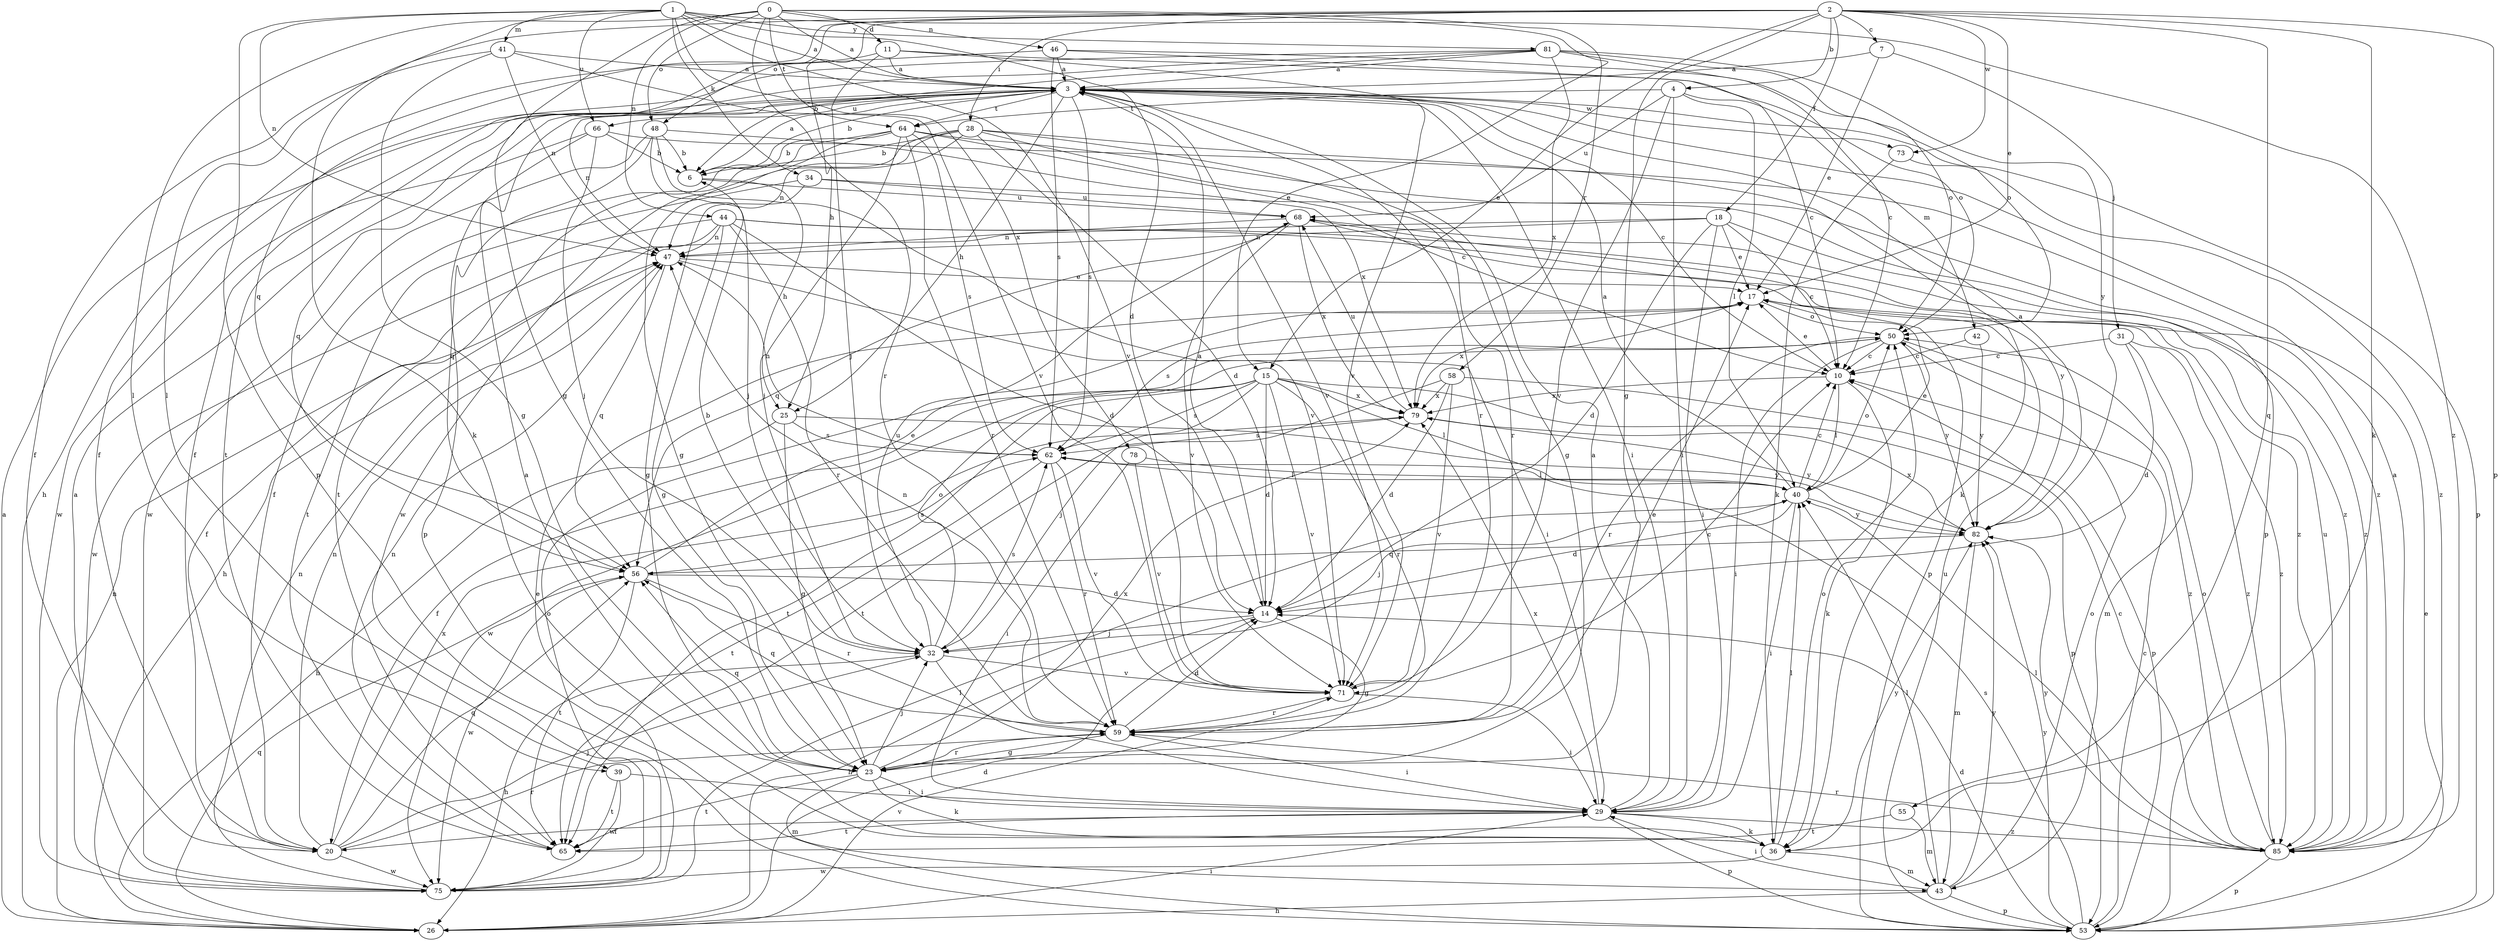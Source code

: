 strict digraph  {
0;
1;
2;
3;
4;
6;
7;
10;
11;
14;
15;
17;
18;
20;
23;
25;
26;
28;
29;
31;
32;
34;
36;
39;
40;
41;
42;
43;
44;
46;
47;
48;
50;
53;
55;
56;
58;
59;
62;
64;
65;
66;
68;
71;
73;
75;
78;
79;
81;
82;
85;
0 -> 3  [label=a];
0 -> 11  [label=d];
0 -> 15  [label=e];
0 -> 23  [label=g];
0 -> 39  [label=l];
0 -> 44  [label=n];
0 -> 46  [label=n];
0 -> 48  [label=o];
0 -> 58  [label=r];
0 -> 59  [label=r];
0 -> 64  [label=t];
1 -> 3  [label=a];
1 -> 14  [label=d];
1 -> 34  [label=k];
1 -> 36  [label=k];
1 -> 41  [label=m];
1 -> 47  [label=n];
1 -> 53  [label=p];
1 -> 66  [label=u];
1 -> 71  [label=v];
1 -> 78  [label=x];
1 -> 81  [label=y];
1 -> 85  [label=z];
2 -> 4  [label=b];
2 -> 7  [label=c];
2 -> 15  [label=e];
2 -> 17  [label=e];
2 -> 18  [label=f];
2 -> 23  [label=g];
2 -> 25  [label=h];
2 -> 28  [label=i];
2 -> 36  [label=k];
2 -> 39  [label=l];
2 -> 48  [label=o];
2 -> 53  [label=p];
2 -> 55  [label=q];
2 -> 56  [label=q];
2 -> 73  [label=w];
3 -> 6  [label=b];
3 -> 10  [label=c];
3 -> 25  [label=h];
3 -> 29  [label=i];
3 -> 47  [label=n];
3 -> 53  [label=p];
3 -> 56  [label=q];
3 -> 59  [label=r];
3 -> 62  [label=s];
3 -> 64  [label=t];
3 -> 66  [label=u];
3 -> 71  [label=v];
3 -> 73  [label=w];
4 -> 29  [label=i];
4 -> 40  [label=l];
4 -> 42  [label=m];
4 -> 64  [label=t];
4 -> 68  [label=u];
4 -> 71  [label=v];
6 -> 3  [label=a];
6 -> 25  [label=h];
6 -> 68  [label=u];
7 -> 3  [label=a];
7 -> 17  [label=e];
7 -> 31  [label=j];
10 -> 17  [label=e];
10 -> 36  [label=k];
10 -> 40  [label=l];
10 -> 79  [label=x];
11 -> 3  [label=a];
11 -> 26  [label=h];
11 -> 32  [label=j];
11 -> 50  [label=o];
11 -> 71  [label=v];
14 -> 3  [label=a];
14 -> 23  [label=g];
14 -> 26  [label=h];
14 -> 32  [label=j];
15 -> 14  [label=d];
15 -> 20  [label=f];
15 -> 32  [label=j];
15 -> 40  [label=l];
15 -> 53  [label=p];
15 -> 59  [label=r];
15 -> 62  [label=s];
15 -> 65  [label=t];
15 -> 71  [label=v];
15 -> 75  [label=w];
15 -> 79  [label=x];
17 -> 50  [label=o];
17 -> 62  [label=s];
17 -> 79  [label=x];
17 -> 85  [label=z];
18 -> 10  [label=c];
18 -> 14  [label=d];
18 -> 17  [label=e];
18 -> 26  [label=h];
18 -> 29  [label=i];
18 -> 47  [label=n];
18 -> 85  [label=z];
20 -> 32  [label=j];
20 -> 47  [label=n];
20 -> 56  [label=q];
20 -> 59  [label=r];
20 -> 75  [label=w];
20 -> 79  [label=x];
23 -> 29  [label=i];
23 -> 32  [label=j];
23 -> 36  [label=k];
23 -> 43  [label=m];
23 -> 56  [label=q];
23 -> 59  [label=r];
23 -> 65  [label=t];
23 -> 79  [label=x];
25 -> 23  [label=g];
25 -> 26  [label=h];
25 -> 62  [label=s];
25 -> 82  [label=y];
26 -> 3  [label=a];
26 -> 14  [label=d];
26 -> 29  [label=i];
26 -> 47  [label=n];
26 -> 56  [label=q];
26 -> 71  [label=v];
28 -> 6  [label=b];
28 -> 14  [label=d];
28 -> 23  [label=g];
28 -> 36  [label=k];
28 -> 47  [label=n];
28 -> 59  [label=r];
28 -> 65  [label=t];
28 -> 75  [label=w];
29 -> 3  [label=a];
29 -> 20  [label=f];
29 -> 36  [label=k];
29 -> 53  [label=p];
29 -> 65  [label=t];
29 -> 79  [label=x];
29 -> 85  [label=z];
31 -> 10  [label=c];
31 -> 14  [label=d];
31 -> 43  [label=m];
31 -> 85  [label=z];
32 -> 6  [label=b];
32 -> 26  [label=h];
32 -> 29  [label=i];
32 -> 50  [label=o];
32 -> 62  [label=s];
32 -> 68  [label=u];
32 -> 71  [label=v];
34 -> 23  [label=g];
34 -> 65  [label=t];
34 -> 68  [label=u];
34 -> 85  [label=z];
36 -> 3  [label=a];
36 -> 40  [label=l];
36 -> 43  [label=m];
36 -> 50  [label=o];
36 -> 75  [label=w];
36 -> 82  [label=y];
39 -> 29  [label=i];
39 -> 65  [label=t];
39 -> 75  [label=w];
40 -> 3  [label=a];
40 -> 10  [label=c];
40 -> 14  [label=d];
40 -> 17  [label=e];
40 -> 29  [label=i];
40 -> 32  [label=j];
40 -> 50  [label=o];
40 -> 82  [label=y];
41 -> 3  [label=a];
41 -> 20  [label=f];
41 -> 23  [label=g];
41 -> 47  [label=n];
41 -> 71  [label=v];
42 -> 10  [label=c];
42 -> 82  [label=y];
43 -> 26  [label=h];
43 -> 29  [label=i];
43 -> 40  [label=l];
43 -> 50  [label=o];
43 -> 53  [label=p];
43 -> 82  [label=y];
44 -> 14  [label=d];
44 -> 20  [label=f];
44 -> 23  [label=g];
44 -> 47  [label=n];
44 -> 59  [label=r];
44 -> 75  [label=w];
44 -> 82  [label=y];
44 -> 85  [label=z];
46 -> 3  [label=a];
46 -> 10  [label=c];
46 -> 20  [label=f];
46 -> 50  [label=o];
46 -> 62  [label=s];
47 -> 17  [label=e];
47 -> 29  [label=i];
47 -> 56  [label=q];
48 -> 6  [label=b];
48 -> 32  [label=j];
48 -> 56  [label=q];
48 -> 71  [label=v];
48 -> 75  [label=w];
48 -> 79  [label=x];
50 -> 10  [label=c];
50 -> 29  [label=i];
50 -> 59  [label=r];
50 -> 82  [label=y];
50 -> 85  [label=z];
53 -> 10  [label=c];
53 -> 14  [label=d];
53 -> 17  [label=e];
53 -> 62  [label=s];
53 -> 68  [label=u];
53 -> 82  [label=y];
55 -> 43  [label=m];
55 -> 65  [label=t];
56 -> 14  [label=d];
56 -> 17  [label=e];
56 -> 59  [label=r];
56 -> 62  [label=s];
56 -> 65  [label=t];
56 -> 75  [label=w];
58 -> 14  [label=d];
58 -> 53  [label=p];
58 -> 65  [label=t];
58 -> 71  [label=v];
58 -> 79  [label=x];
59 -> 14  [label=d];
59 -> 17  [label=e];
59 -> 23  [label=g];
59 -> 29  [label=i];
59 -> 47  [label=n];
59 -> 56  [label=q];
62 -> 40  [label=l];
62 -> 47  [label=n];
62 -> 59  [label=r];
62 -> 65  [label=t];
62 -> 71  [label=v];
64 -> 6  [label=b];
64 -> 10  [label=c];
64 -> 20  [label=f];
64 -> 23  [label=g];
64 -> 32  [label=j];
64 -> 53  [label=p];
64 -> 59  [label=r];
64 -> 62  [label=s];
65 -> 47  [label=n];
66 -> 6  [label=b];
66 -> 32  [label=j];
66 -> 53  [label=p];
66 -> 75  [label=w];
66 -> 85  [label=z];
68 -> 47  [label=n];
68 -> 53  [label=p];
68 -> 56  [label=q];
68 -> 71  [label=v];
68 -> 79  [label=x];
71 -> 10  [label=c];
71 -> 29  [label=i];
71 -> 59  [label=r];
73 -> 36  [label=k];
73 -> 85  [label=z];
75 -> 3  [label=a];
75 -> 17  [label=e];
75 -> 40  [label=l];
75 -> 47  [label=n];
75 -> 50  [label=o];
78 -> 29  [label=i];
78 -> 40  [label=l];
78 -> 71  [label=v];
79 -> 62  [label=s];
79 -> 68  [label=u];
79 -> 82  [label=y];
81 -> 3  [label=a];
81 -> 6  [label=b];
81 -> 10  [label=c];
81 -> 20  [label=f];
81 -> 50  [label=o];
81 -> 65  [label=t];
81 -> 79  [label=x];
81 -> 82  [label=y];
82 -> 3  [label=a];
82 -> 43  [label=m];
82 -> 56  [label=q];
82 -> 79  [label=x];
85 -> 3  [label=a];
85 -> 10  [label=c];
85 -> 40  [label=l];
85 -> 50  [label=o];
85 -> 53  [label=p];
85 -> 59  [label=r];
85 -> 68  [label=u];
85 -> 82  [label=y];
}
